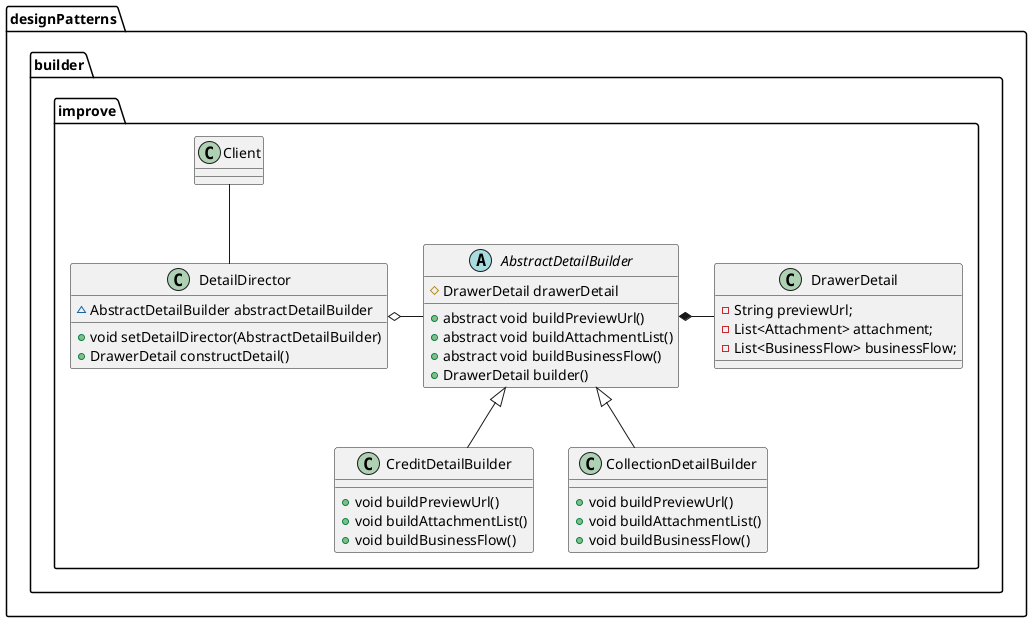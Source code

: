 @startuml
abstract class designPatterns.builder.improve.AbstractDetailBuilder {
# DrawerDetail drawerDetail
+ abstract void buildPreviewUrl()
+ abstract void buildAttachmentList()
+ abstract void buildBusinessFlow()
+ DrawerDetail builder()
}
class designPatterns.builder.improve.CreditDetailBuilder {
+ void buildPreviewUrl()
+ void buildAttachmentList()
+ void buildBusinessFlow()
}

class designPatterns.builder.improve.DetailDirector {
~ AbstractDetailBuilder abstractDetailBuilder
+ void setDetailDirector(AbstractDetailBuilder)
+ DrawerDetail constructDetail()
}
class designPatterns.builder.improve.DrawerDetail {
- String previewUrl;
- List<Attachment> attachment;
- List<BusinessFlow> businessFlow;
}
class designPatterns.builder.improve.CollectionDetailBuilder {
+ void buildPreviewUrl()
+ void buildAttachmentList()
+ void buildBusinessFlow()
}


designPatterns.builder.improve.AbstractDetailBuilder <|-- designPatterns.builder.improve.CreditDetailBuilder
designPatterns.builder.improve.AbstractDetailBuilder <|-- designPatterns.builder.improve.CollectionDetailBuilder
designPatterns.builder.improve.DetailDirector o- designPatterns.builder.improve.AbstractDetailBuilder
designPatterns.builder.improve.AbstractDetailBuilder *- designPatterns.builder.improve.DrawerDetail
designPatterns.builder.improve.Client -- designPatterns.builder.improve.DetailDirector
@enduml